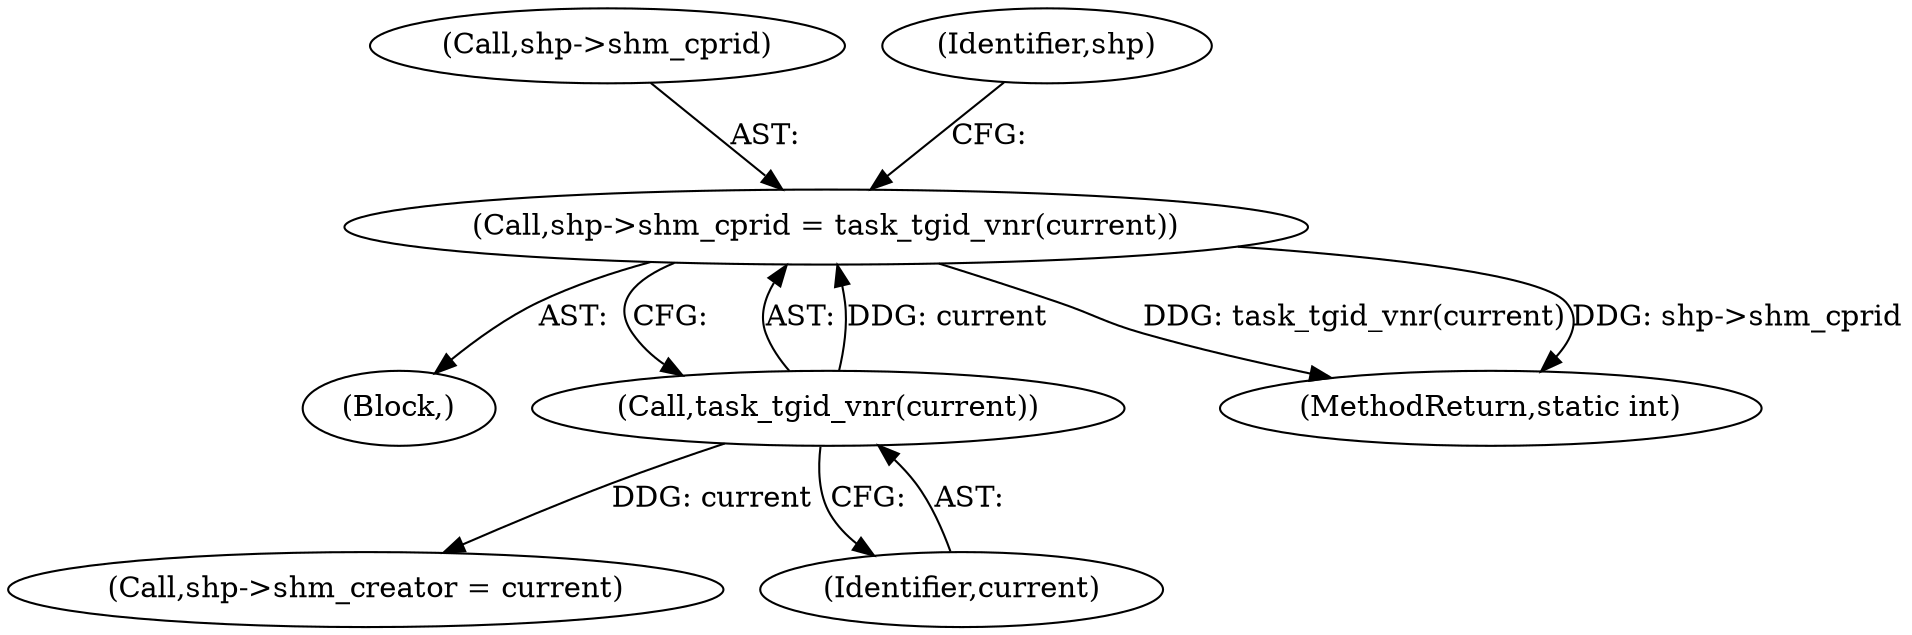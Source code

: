 digraph "0_linux_b9a532277938798b53178d5a66af6e2915cb27cf_0@pointer" {
"1000349" [label="(Call,shp->shm_cprid = task_tgid_vnr(current))"];
"1000353" [label="(Call,task_tgid_vnr(current))"];
"1000353" [label="(Call,task_tgid_vnr(current))"];
"1000349" [label="(Call,shp->shm_cprid = task_tgid_vnr(current))"];
"1000106" [label="(Block,)"];
"1000350" [label="(Call,shp->shm_cprid)"];
"1000389" [label="(Call,shp->shm_creator = current)"];
"1000456" [label="(MethodReturn,static int)"];
"1000354" [label="(Identifier,current)"];
"1000357" [label="(Identifier,shp)"];
"1000349" -> "1000106"  [label="AST: "];
"1000349" -> "1000353"  [label="CFG: "];
"1000350" -> "1000349"  [label="AST: "];
"1000353" -> "1000349"  [label="AST: "];
"1000357" -> "1000349"  [label="CFG: "];
"1000349" -> "1000456"  [label="DDG: task_tgid_vnr(current)"];
"1000349" -> "1000456"  [label="DDG: shp->shm_cprid"];
"1000353" -> "1000349"  [label="DDG: current"];
"1000353" -> "1000354"  [label="CFG: "];
"1000354" -> "1000353"  [label="AST: "];
"1000353" -> "1000389"  [label="DDG: current"];
}
